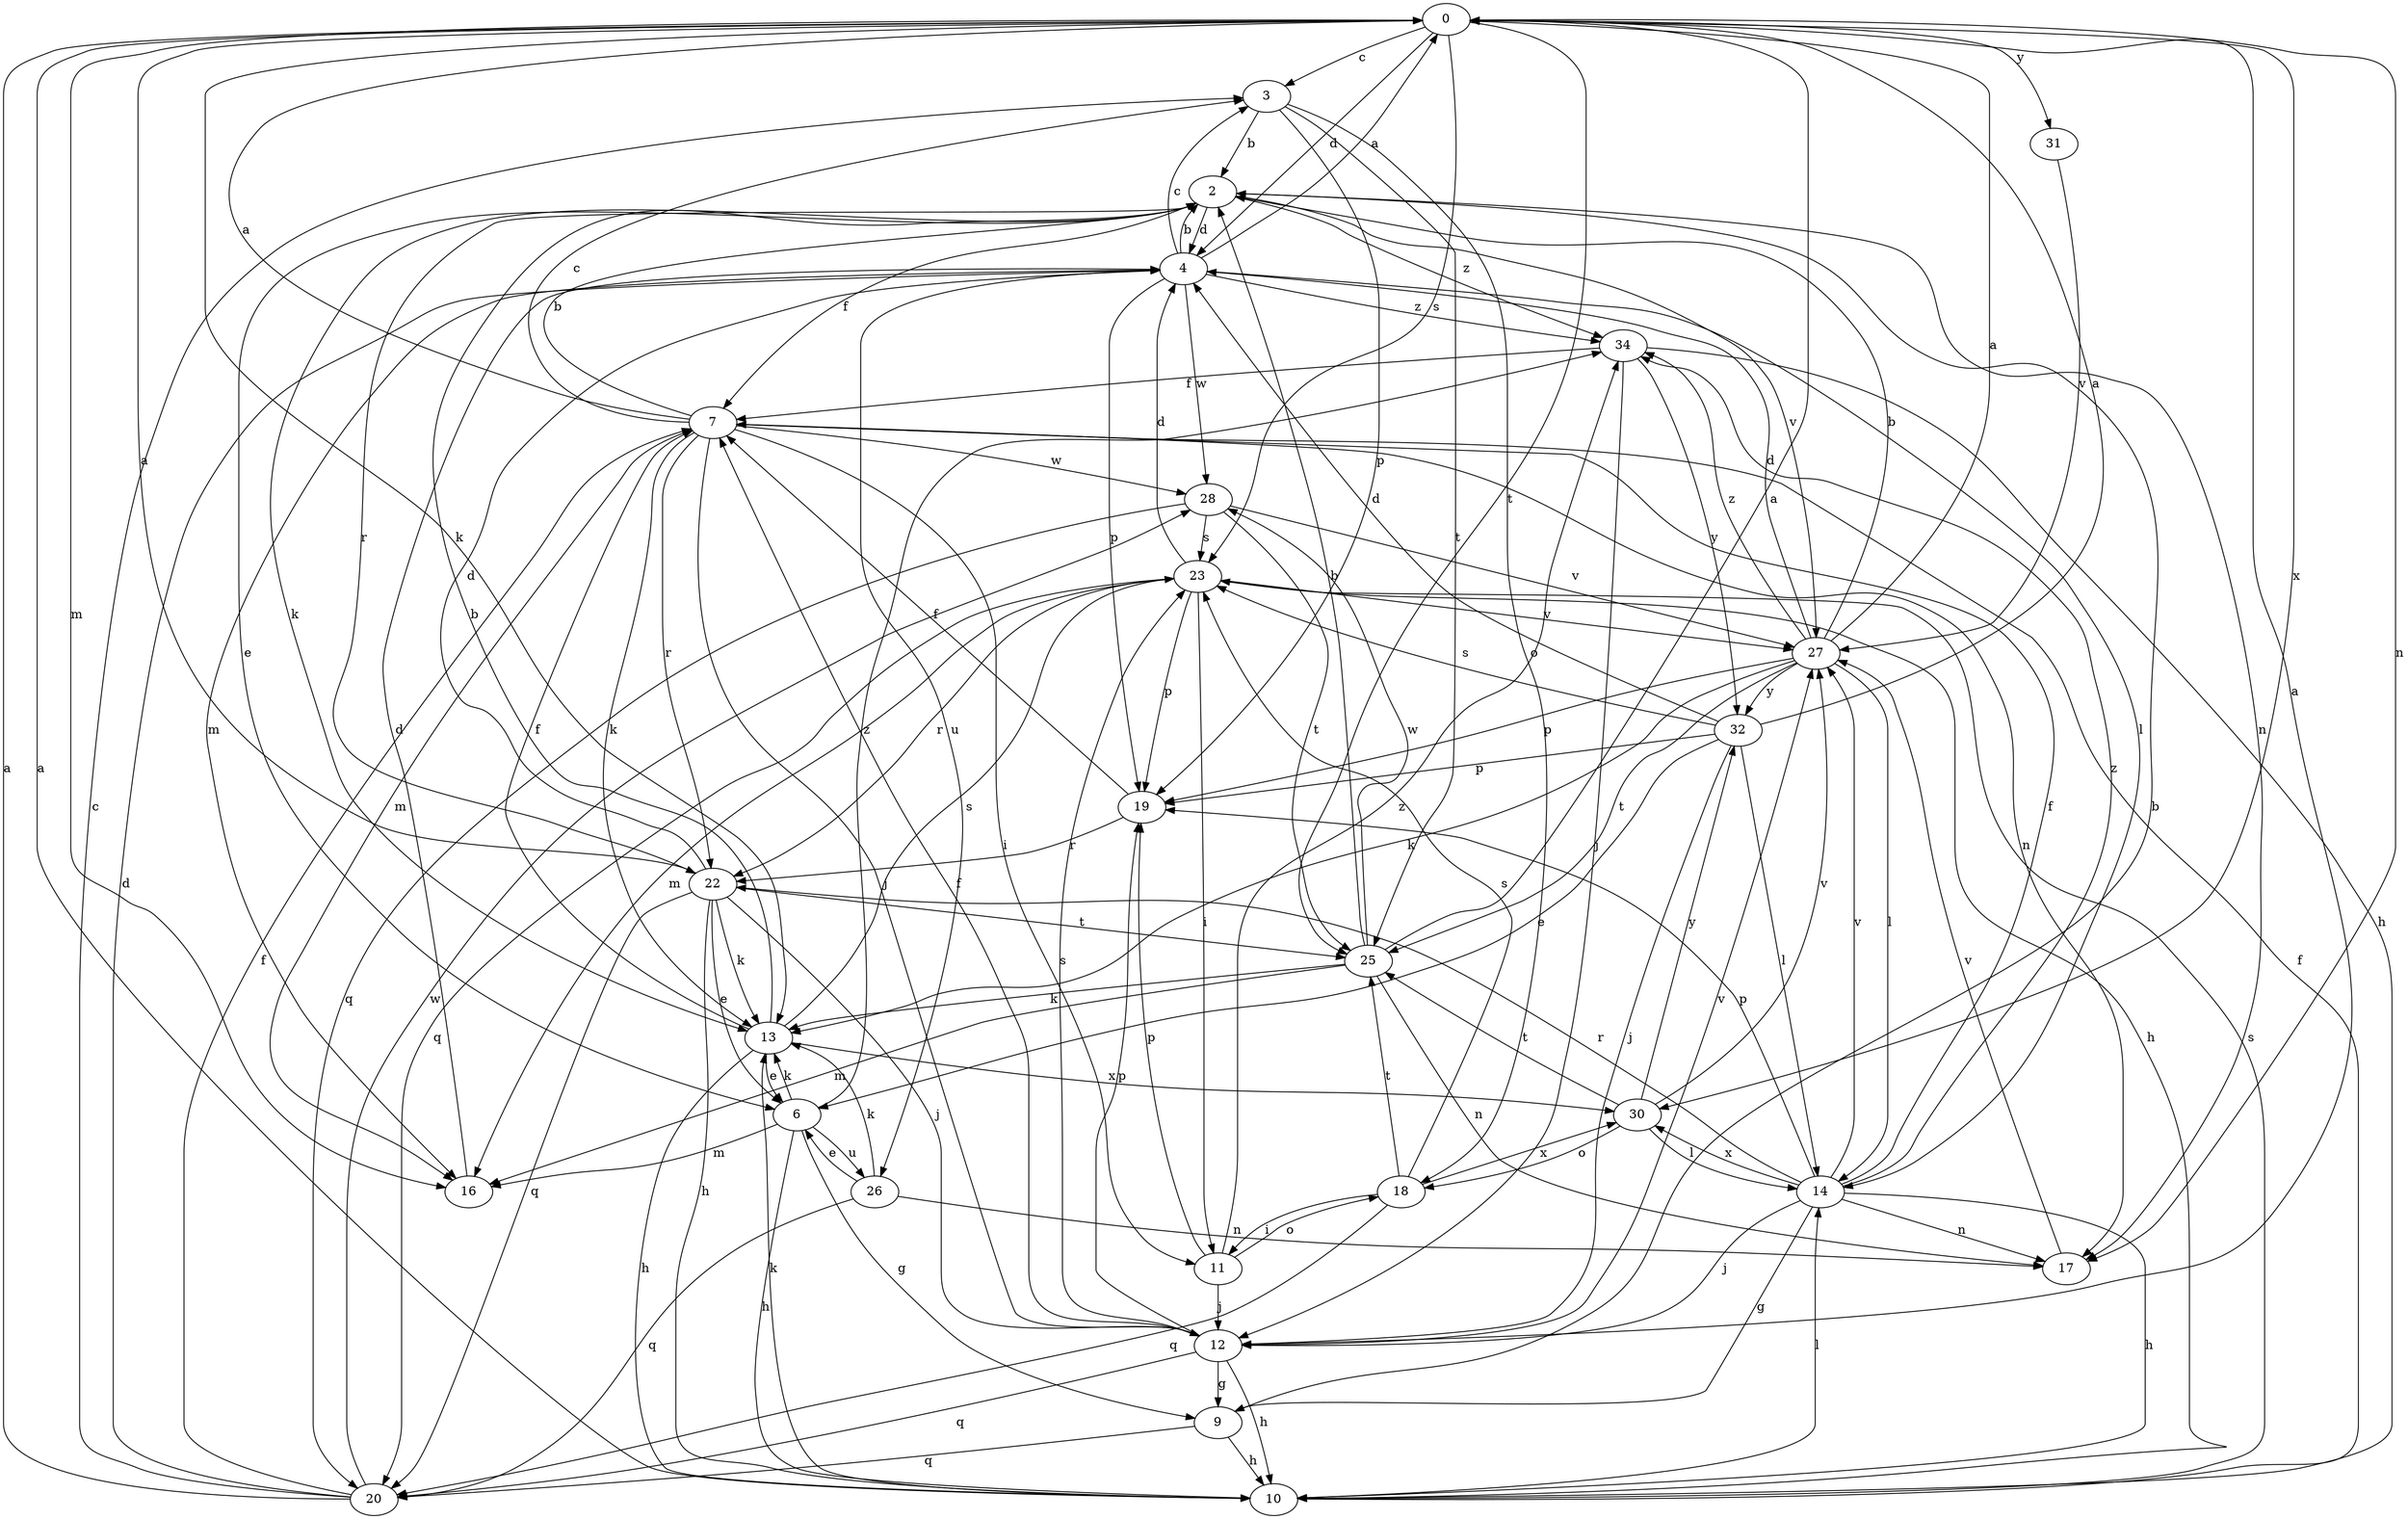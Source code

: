 strict digraph  {
0;
2;
3;
4;
6;
7;
9;
10;
11;
12;
13;
14;
16;
17;
18;
19;
20;
22;
23;
25;
26;
27;
28;
30;
31;
32;
34;
0 -> 3  [label=c];
0 -> 4  [label=d];
0 -> 13  [label=k];
0 -> 16  [label=m];
0 -> 17  [label=n];
0 -> 23  [label=s];
0 -> 25  [label=t];
0 -> 30  [label=x];
0 -> 31  [label=y];
2 -> 4  [label=d];
2 -> 6  [label=e];
2 -> 7  [label=f];
2 -> 13  [label=k];
2 -> 17  [label=n];
2 -> 22  [label=r];
2 -> 27  [label=v];
2 -> 34  [label=z];
3 -> 2  [label=b];
3 -> 18  [label=o];
3 -> 19  [label=p];
3 -> 25  [label=t];
4 -> 0  [label=a];
4 -> 2  [label=b];
4 -> 3  [label=c];
4 -> 14  [label=l];
4 -> 16  [label=m];
4 -> 19  [label=p];
4 -> 26  [label=u];
4 -> 28  [label=w];
4 -> 34  [label=z];
6 -> 9  [label=g];
6 -> 10  [label=h];
6 -> 13  [label=k];
6 -> 16  [label=m];
6 -> 26  [label=u];
6 -> 34  [label=z];
7 -> 0  [label=a];
7 -> 2  [label=b];
7 -> 3  [label=c];
7 -> 11  [label=i];
7 -> 12  [label=j];
7 -> 13  [label=k];
7 -> 16  [label=m];
7 -> 17  [label=n];
7 -> 22  [label=r];
7 -> 28  [label=w];
9 -> 2  [label=b];
9 -> 10  [label=h];
9 -> 20  [label=q];
10 -> 0  [label=a];
10 -> 7  [label=f];
10 -> 13  [label=k];
10 -> 14  [label=l];
10 -> 23  [label=s];
11 -> 12  [label=j];
11 -> 18  [label=o];
11 -> 19  [label=p];
11 -> 34  [label=z];
12 -> 0  [label=a];
12 -> 7  [label=f];
12 -> 9  [label=g];
12 -> 10  [label=h];
12 -> 19  [label=p];
12 -> 20  [label=q];
12 -> 23  [label=s];
12 -> 27  [label=v];
13 -> 2  [label=b];
13 -> 6  [label=e];
13 -> 7  [label=f];
13 -> 10  [label=h];
13 -> 23  [label=s];
13 -> 30  [label=x];
14 -> 7  [label=f];
14 -> 9  [label=g];
14 -> 10  [label=h];
14 -> 12  [label=j];
14 -> 17  [label=n];
14 -> 19  [label=p];
14 -> 22  [label=r];
14 -> 27  [label=v];
14 -> 30  [label=x];
14 -> 34  [label=z];
16 -> 4  [label=d];
17 -> 27  [label=v];
18 -> 11  [label=i];
18 -> 20  [label=q];
18 -> 23  [label=s];
18 -> 25  [label=t];
18 -> 30  [label=x];
19 -> 7  [label=f];
19 -> 22  [label=r];
20 -> 0  [label=a];
20 -> 3  [label=c];
20 -> 4  [label=d];
20 -> 7  [label=f];
20 -> 28  [label=w];
22 -> 0  [label=a];
22 -> 4  [label=d];
22 -> 6  [label=e];
22 -> 10  [label=h];
22 -> 12  [label=j];
22 -> 13  [label=k];
22 -> 20  [label=q];
22 -> 25  [label=t];
23 -> 4  [label=d];
23 -> 10  [label=h];
23 -> 11  [label=i];
23 -> 16  [label=m];
23 -> 19  [label=p];
23 -> 20  [label=q];
23 -> 22  [label=r];
23 -> 27  [label=v];
25 -> 0  [label=a];
25 -> 2  [label=b];
25 -> 13  [label=k];
25 -> 16  [label=m];
25 -> 17  [label=n];
25 -> 28  [label=w];
26 -> 6  [label=e];
26 -> 13  [label=k];
26 -> 17  [label=n];
26 -> 20  [label=q];
27 -> 0  [label=a];
27 -> 2  [label=b];
27 -> 4  [label=d];
27 -> 13  [label=k];
27 -> 14  [label=l];
27 -> 19  [label=p];
27 -> 25  [label=t];
27 -> 32  [label=y];
27 -> 34  [label=z];
28 -> 20  [label=q];
28 -> 23  [label=s];
28 -> 25  [label=t];
28 -> 27  [label=v];
30 -> 14  [label=l];
30 -> 18  [label=o];
30 -> 25  [label=t];
30 -> 27  [label=v];
30 -> 32  [label=y];
31 -> 27  [label=v];
32 -> 0  [label=a];
32 -> 4  [label=d];
32 -> 6  [label=e];
32 -> 12  [label=j];
32 -> 14  [label=l];
32 -> 19  [label=p];
32 -> 23  [label=s];
34 -> 7  [label=f];
34 -> 10  [label=h];
34 -> 12  [label=j];
34 -> 32  [label=y];
}

